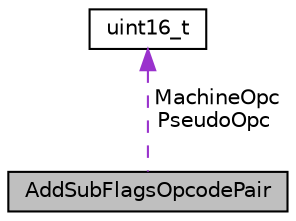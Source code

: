 digraph "AddSubFlagsOpcodePair"
{
 // LATEX_PDF_SIZE
  bgcolor="transparent";
  edge [fontname="Helvetica",fontsize="10",labelfontname="Helvetica",labelfontsize="10"];
  node [fontname="Helvetica",fontsize="10",shape=record];
  Node1 [label="AddSubFlagsOpcodePair",height=0.2,width=0.4,color="black", fillcolor="grey75", style="filled", fontcolor="black",tooltip="Map pseudo instructions that imply an 'S' bit onto real opcodes."];
  Node2 -> Node1 [dir="back",color="darkorchid3",fontsize="10",style="dashed",label=" MachineOpc\nPseudoOpc" ,fontname="Helvetica"];
  Node2 [label="uint16_t",height=0.2,width=0.4,color="black",URL="$classuint16__t.html",tooltip=" "];
}
